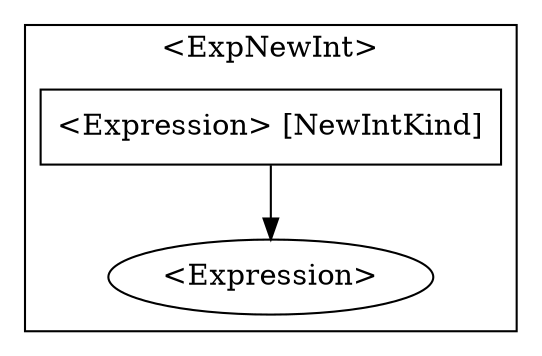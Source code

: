 digraph {

    subgraph clusterExpNewInt {
        label="<ExpNewInt>"
        expNewInt[shape="box" label="<Expression> [NewIntKind]"];
        expNi1[label="<Expression>"];
    }

    {
        expNewInt -> expNi1;
    }
}